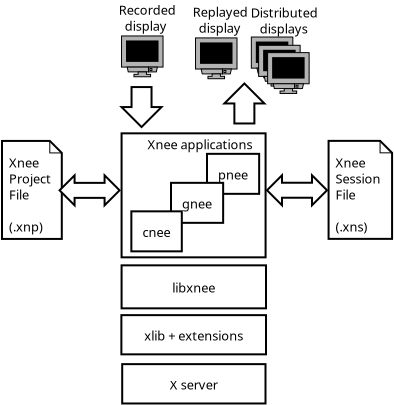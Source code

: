<?xml version="1.0" encoding="UTF-8"?>
<dia:diagram xmlns:dia="http://www.lysator.liu.se/~alla/dia/"><dia:layer name="Background" visible="true"><dia:object type="UML - Note" version="0" id="O0"><dia:attribute name="obj_pos"><dia:point val="3.771,3.079"/></dia:attribute><dia:attribute name="obj_bb"><dia:rectangle val="3.721,3.029;6.621,8.029"/></dia:attribute><dia:attribute name="elem_corner"><dia:point val="3.771,3.079"/></dia:attribute><dia:attribute name="elem_width"><dia:real val="2.8"/></dia:attribute><dia:attribute name="elem_height"><dia:real val="4.9"/></dia:attribute><dia:attribute name="text"><dia:composite type="text"><dia:attribute name="string"><dia:string>#Xnee
Project
File

(.xnp)#</dia:string></dia:attribute><dia:attribute name="font"><dia:font family="sans" style="0" name="Courier"/></dia:attribute><dia:attribute name="height"><dia:real val="0.8"/></dia:attribute><dia:attribute name="pos"><dia:point val="4.121,4.379"/></dia:attribute><dia:attribute name="color"><dia:color val="#000000"/></dia:attribute><dia:attribute name="alignment"><dia:enum val="0"/></dia:attribute></dia:composite></dia:attribute></dia:object><dia:object type="UML - Note" version="0" id="O1"><dia:attribute name="obj_pos"><dia:point val="20.1,3.075"/></dia:attribute><dia:attribute name="obj_bb"><dia:rectangle val="20.05,3.025;23.25,8.025"/></dia:attribute><dia:attribute name="elem_corner"><dia:point val="20.1,3.075"/></dia:attribute><dia:attribute name="elem_width"><dia:real val="3.1"/></dia:attribute><dia:attribute name="elem_height"><dia:real val="4.9"/></dia:attribute><dia:attribute name="text"><dia:composite type="text"><dia:attribute name="string"><dia:string>#Xnee
Session
File

(.xns)#</dia:string></dia:attribute><dia:attribute name="font"><dia:font family="sans" style="0" name="Courier"/></dia:attribute><dia:attribute name="height"><dia:real val="0.8"/></dia:attribute><dia:attribute name="pos"><dia:point val="20.45,4.375"/></dia:attribute><dia:attribute name="color"><dia:color val="#000000"/></dia:attribute><dia:attribute name="alignment"><dia:enum val="0"/></dia:attribute></dia:composite></dia:attribute></dia:object><dia:object type="Standard - Box" version="0" id="O2"><dia:attribute name="obj_pos"><dia:point val="9.75,2.7"/></dia:attribute><dia:attribute name="obj_bb"><dia:rectangle val="9.7,2.65;17,8.95"/></dia:attribute><dia:attribute name="elem_corner"><dia:point val="9.75,2.7"/></dia:attribute><dia:attribute name="elem_width"><dia:real val="7.2"/></dia:attribute><dia:attribute name="elem_height"><dia:real val="6.2"/></dia:attribute><dia:attribute name="show_background"><dia:boolean val="true"/></dia:attribute></dia:object><dia:object type="Flowchart - Box" version="0" id="O3"><dia:attribute name="obj_pos"><dia:point val="14.075,3.725"/></dia:attribute><dia:attribute name="obj_bb"><dia:rectangle val="14.025,3.675;16.625,5.775"/></dia:attribute><dia:attribute name="elem_corner"><dia:point val="14.075,3.725"/></dia:attribute><dia:attribute name="elem_width"><dia:real val="2.5"/></dia:attribute><dia:attribute name="elem_height"><dia:real val="2"/></dia:attribute><dia:attribute name="show_background"><dia:boolean val="true"/></dia:attribute><dia:attribute name="padding"><dia:real val="0.5"/></dia:attribute><dia:attribute name="text"><dia:composite type="text"><dia:attribute name="string"><dia:string>#pnee#</dia:string></dia:attribute><dia:attribute name="font"><dia:font family="sans" style="0" name="Courier"/></dia:attribute><dia:attribute name="height"><dia:real val="0.8"/></dia:attribute><dia:attribute name="pos"><dia:point val="15.325,4.975"/></dia:attribute><dia:attribute name="color"><dia:color val="#000000"/></dia:attribute><dia:attribute name="alignment"><dia:enum val="1"/></dia:attribute></dia:composite></dia:attribute></dia:object><dia:object type="Flowchart - Box" version="0" id="O4"><dia:attribute name="obj_pos"><dia:point val="12.275,5.175"/></dia:attribute><dia:attribute name="obj_bb"><dia:rectangle val="12.225,5.125;14.825,7.225"/></dia:attribute><dia:attribute name="elem_corner"><dia:point val="12.275,5.175"/></dia:attribute><dia:attribute name="elem_width"><dia:real val="2.5"/></dia:attribute><dia:attribute name="elem_height"><dia:real val="2"/></dia:attribute><dia:attribute name="show_background"><dia:boolean val="true"/></dia:attribute><dia:attribute name="padding"><dia:real val="0.5"/></dia:attribute><dia:attribute name="text"><dia:composite type="text"><dia:attribute name="string"><dia:string>#gnee#</dia:string></dia:attribute><dia:attribute name="font"><dia:font family="sans" style="0" name="Courier"/></dia:attribute><dia:attribute name="height"><dia:real val="0.8"/></dia:attribute><dia:attribute name="pos"><dia:point val="13.525,6.425"/></dia:attribute><dia:attribute name="color"><dia:color val="#000000"/></dia:attribute><dia:attribute name="alignment"><dia:enum val="1"/></dia:attribute></dia:composite></dia:attribute></dia:object><dia:object type="Flowchart - Box" version="0" id="O5"><dia:attribute name="obj_pos"><dia:point val="10.275,6.6"/></dia:attribute><dia:attribute name="obj_bb"><dia:rectangle val="10.225,6.55;12.775,8.65"/></dia:attribute><dia:attribute name="elem_corner"><dia:point val="10.275,6.6"/></dia:attribute><dia:attribute name="elem_width"><dia:real val="2.45"/></dia:attribute><dia:attribute name="elem_height"><dia:real val="2"/></dia:attribute><dia:attribute name="show_background"><dia:boolean val="true"/></dia:attribute><dia:attribute name="padding"><dia:real val="0.5"/></dia:attribute><dia:attribute name="text"><dia:composite type="text"><dia:attribute name="string"><dia:string>#cnee#</dia:string></dia:attribute><dia:attribute name="font"><dia:font family="sans" style="0" name="Courier"/></dia:attribute><dia:attribute name="height"><dia:real val="0.8"/></dia:attribute><dia:attribute name="pos"><dia:point val="11.5,7.85"/></dia:attribute><dia:attribute name="color"><dia:color val="#000000"/></dia:attribute><dia:attribute name="alignment"><dia:enum val="1"/></dia:attribute></dia:composite></dia:attribute></dia:object><dia:object type="Standard - Text" version="0" id="O6"><dia:attribute name="obj_pos"><dia:point val="11.05,3.5"/></dia:attribute><dia:attribute name="obj_bb"><dia:rectangle val="11.05,2.85;15.95,3.9"/></dia:attribute><dia:attribute name="text"><dia:composite type="text"><dia:attribute name="string"><dia:string>#Xnee applications#</dia:string></dia:attribute><dia:attribute name="font"><dia:font family="sans" style="0" name="Courier"/></dia:attribute><dia:attribute name="height"><dia:real val="0.8"/></dia:attribute><dia:attribute name="pos"><dia:point val="11.05,3.5"/></dia:attribute><dia:attribute name="color"><dia:color val="#000000"/></dia:attribute><dia:attribute name="alignment"><dia:enum val="0"/></dia:attribute></dia:composite></dia:attribute></dia:object><dia:object type="Geometric - Left-Right Arrow" version="0" id="O7"><dia:attribute name="obj_pos"><dia:point val="6.65,4.8"/></dia:attribute><dia:attribute name="obj_bb"><dia:rectangle val="6.579,4.679;9.721,6.421"/></dia:attribute><dia:attribute name="elem_corner"><dia:point val="6.65,4.8"/></dia:attribute><dia:attribute name="elem_width"><dia:real val="3"/></dia:attribute><dia:attribute name="elem_height"><dia:real val="1.5"/></dia:attribute><dia:attribute name="show_background"><dia:boolean val="true"/></dia:attribute><dia:attribute name="flip_horizontal"><dia:boolean val="false"/></dia:attribute><dia:attribute name="flip_vertical"><dia:boolean val="false"/></dia:attribute><dia:attribute name="padding"><dia:real val="0.354"/></dia:attribute></dia:object><dia:object type="Geometric - Left-Right Arrow" version="0" id="O8"><dia:attribute name="obj_pos"><dia:point val="17.021,4.796"/></dia:attribute><dia:attribute name="obj_bb"><dia:rectangle val="16.95,4.675;20.091,6.416"/></dia:attribute><dia:attribute name="elem_corner"><dia:point val="17.021,4.796"/></dia:attribute><dia:attribute name="elem_width"><dia:real val="3"/></dia:attribute><dia:attribute name="elem_height"><dia:real val="1.5"/></dia:attribute><dia:attribute name="show_background"><dia:boolean val="true"/></dia:attribute><dia:attribute name="flip_horizontal"><dia:boolean val="false"/></dia:attribute><dia:attribute name="flip_vertical"><dia:boolean val="false"/></dia:attribute><dia:attribute name="padding"><dia:real val="0.354"/></dia:attribute></dia:object><dia:object type="Flowchart - Box" version="0" id="O9"><dia:attribute name="obj_pos"><dia:point val="9.75,9.3"/></dia:attribute><dia:attribute name="obj_bb"><dia:rectangle val="9.7,9.25;17.021,11.5"/></dia:attribute><dia:attribute name="elem_corner"><dia:point val="9.75,9.3"/></dia:attribute><dia:attribute name="elem_width"><dia:real val="7.221"/></dia:attribute><dia:attribute name="elem_height"><dia:real val="2.15"/></dia:attribute><dia:attribute name="show_background"><dia:boolean val="true"/></dia:attribute><dia:attribute name="padding"><dia:real val="0.5"/></dia:attribute><dia:attribute name="text"><dia:composite type="text"><dia:attribute name="string"><dia:string>#libxnee#</dia:string></dia:attribute><dia:attribute name="font"><dia:font family="sans" style="0" name="Courier"/></dia:attribute><dia:attribute name="height"><dia:real val="0.8"/></dia:attribute><dia:attribute name="pos"><dia:point val="13.361,10.625"/></dia:attribute><dia:attribute name="color"><dia:color val="#000000"/></dia:attribute><dia:attribute name="alignment"><dia:enum val="1"/></dia:attribute></dia:composite></dia:attribute></dia:object><dia:object type="Flowchart - Box" version="0" id="O10"><dia:attribute name="obj_pos"><dia:point val="9.74,11.79"/></dia:attribute><dia:attribute name="obj_bb"><dia:rectangle val="9.69,11.74;17.021,13.8"/></dia:attribute><dia:attribute name="elem_corner"><dia:point val="9.74,11.79"/></dia:attribute><dia:attribute name="elem_width"><dia:real val="7.231"/></dia:attribute><dia:attribute name="elem_height"><dia:real val="1.96"/></dia:attribute><dia:attribute name="show_background"><dia:boolean val="true"/></dia:attribute><dia:attribute name="padding"><dia:real val="0.5"/></dia:attribute><dia:attribute name="text"><dia:composite type="text"><dia:attribute name="string"><dia:string>#xlib + extensions#</dia:string></dia:attribute><dia:attribute name="font"><dia:font family="sans" style="0" name="Courier"/></dia:attribute><dia:attribute name="height"><dia:real val="0.8"/></dia:attribute><dia:attribute name="pos"><dia:point val="13.356,13.02"/></dia:attribute><dia:attribute name="color"><dia:color val="#000000"/></dia:attribute><dia:attribute name="alignment"><dia:enum val="1"/></dia:attribute></dia:composite></dia:attribute></dia:object><dia:object type="Flowchart - Box" version="0" id="O11"><dia:attribute name="obj_pos"><dia:point val="9.781,14.24"/></dia:attribute><dia:attribute name="obj_bb"><dia:rectangle val="9.731,14.19;16.996,16.257"/></dia:attribute><dia:attribute name="elem_corner"><dia:point val="9.781,14.24"/></dia:attribute><dia:attribute name="elem_width"><dia:real val="7.165"/></dia:attribute><dia:attribute name="elem_height"><dia:real val="1.967"/></dia:attribute><dia:attribute name="show_background"><dia:boolean val="true"/></dia:attribute><dia:attribute name="padding"><dia:real val="0.5"/></dia:attribute><dia:attribute name="text"><dia:composite type="text"><dia:attribute name="string"><dia:string>#X server#</dia:string></dia:attribute><dia:attribute name="font"><dia:font family="sans" style="0" name="Courier"/></dia:attribute><dia:attribute name="height"><dia:real val="0.8"/></dia:attribute><dia:attribute name="pos"><dia:point val="13.364,15.473"/></dia:attribute><dia:attribute name="color"><dia:color val="#000000"/></dia:attribute><dia:attribute name="alignment"><dia:enum val="1"/></dia:attribute></dia:composite></dia:attribute></dia:object><dia:object type="Geometric - Down Arrow" version="0" id="O12"><dia:attribute name="obj_pos"><dia:point val="9.748,0.385"/></dia:attribute><dia:attribute name="obj_bb"><dia:rectangle val="9.627,0.335;11.869,2.455"/></dia:attribute><dia:attribute name="elem_corner"><dia:point val="9.748,0.385"/></dia:attribute><dia:attribute name="elem_width"><dia:real val="2"/></dia:attribute><dia:attribute name="elem_height"><dia:real val="2"/></dia:attribute><dia:attribute name="show_background"><dia:boolean val="true"/></dia:attribute><dia:attribute name="flip_horizontal"><dia:boolean val="false"/></dia:attribute><dia:attribute name="flip_vertical"><dia:boolean val="false"/></dia:attribute><dia:attribute name="padding"><dia:real val="0.354"/></dia:attribute></dia:object><dia:object type="Geometric - Up Arrow" version="0" id="O13"><dia:attribute name="obj_pos"><dia:point val="14.89,0.207"/></dia:attribute><dia:attribute name="obj_bb"><dia:rectangle val="14.769,0.137;17.011,2.257"/></dia:attribute><dia:attribute name="elem_corner"><dia:point val="14.89,0.207"/></dia:attribute><dia:attribute name="elem_width"><dia:real val="2"/></dia:attribute><dia:attribute name="elem_height"><dia:real val="2"/></dia:attribute><dia:attribute name="show_background"><dia:boolean val="true"/></dia:attribute><dia:attribute name="flip_horizontal"><dia:boolean val="false"/></dia:attribute><dia:attribute name="flip_vertical"><dia:boolean val="false"/></dia:attribute><dia:attribute name="padding"><dia:real val="0.354"/></dia:attribute></dia:object><dia:group><dia:object type="Network - General Monitor (With Stand)" version="0" id="O14"><dia:attribute name="obj_pos"><dia:point val="9.748,-2.169"/></dia:attribute><dia:attribute name="obj_bb"><dia:rectangle val="9.723,-2.194;11.848,0.99"/></dia:attribute><dia:attribute name="elem_corner"><dia:point val="9.748,-2.169"/></dia:attribute><dia:attribute name="elem_width"><dia:real val="2.074"/></dia:attribute><dia:attribute name="elem_height"><dia:real val="2.04"/></dia:attribute><dia:attribute name="show_background"><dia:boolean val="true"/></dia:attribute><dia:attribute name="flip_horizontal"><dia:boolean val="false"/></dia:attribute><dia:attribute name="flip_vertical"><dia:boolean val="false"/></dia:attribute><dia:attribute name="padding"><dia:real val="0.354"/></dia:attribute><dia:attribute name="text"><dia:composite type="text"><dia:attribute name="string"><dia:string>##</dia:string></dia:attribute><dia:attribute name="font"><dia:font family="sans" style="0" name="Courier"/></dia:attribute><dia:attribute name="height"><dia:real val="0.8"/></dia:attribute><dia:attribute name="pos"><dia:point val="10.785,0.59"/></dia:attribute><dia:attribute name="color"><dia:color val="#000000"/></dia:attribute><dia:attribute name="alignment"><dia:enum val="1"/></dia:attribute></dia:composite></dia:attribute></dia:object><dia:object type="Standard - Text" version="0" id="O15"><dia:attribute name="obj_pos"><dia:point val="9.606,-3.232"/></dia:attribute><dia:attribute name="obj_bb"><dia:rectangle val="9.606,-3.882;12.456,-2.033"/></dia:attribute><dia:attribute name="text"><dia:composite type="text"><dia:attribute name="string"><dia:string>#Recorded 
  display#</dia:string></dia:attribute><dia:attribute name="font"><dia:font family="sans" style="0" name="Courier"/></dia:attribute><dia:attribute name="height"><dia:real val="0.8"/></dia:attribute><dia:attribute name="pos"><dia:point val="9.606,-3.232"/></dia:attribute><dia:attribute name="color"><dia:color val="#000000"/></dia:attribute><dia:attribute name="alignment"><dia:enum val="0"/></dia:attribute></dia:composite></dia:attribute></dia:object></dia:group><dia:group><dia:object type="Network - General Monitor (With Stand)" version="0" id="O16"><dia:attribute name="obj_pos"><dia:point val="13.447,-2.071"/></dia:attribute><dia:attribute name="obj_bb"><dia:rectangle val="13.422,-2.096;15.546,1.088"/></dia:attribute><dia:attribute name="elem_corner"><dia:point val="13.447,-2.071"/></dia:attribute><dia:attribute name="elem_width"><dia:real val="2.074"/></dia:attribute><dia:attribute name="elem_height"><dia:real val="2.04"/></dia:attribute><dia:attribute name="show_background"><dia:boolean val="true"/></dia:attribute><dia:attribute name="flip_horizontal"><dia:boolean val="false"/></dia:attribute><dia:attribute name="flip_vertical"><dia:boolean val="false"/></dia:attribute><dia:attribute name="padding"><dia:real val="0.354"/></dia:attribute><dia:attribute name="text"><dia:composite type="text"><dia:attribute name="string"><dia:string>##</dia:string></dia:attribute><dia:attribute name="font"><dia:font family="sans" style="0" name="Courier"/></dia:attribute><dia:attribute name="height"><dia:real val="0.8"/></dia:attribute><dia:attribute name="pos"><dia:point val="14.484,0.688"/></dia:attribute><dia:attribute name="color"><dia:color val="#000000"/></dia:attribute><dia:attribute name="alignment"><dia:enum val="1"/></dia:attribute></dia:composite></dia:attribute></dia:object><dia:object type="Standard - Text" version="0" id="O17"><dia:attribute name="obj_pos"><dia:point val="13.305,-3.134"/></dia:attribute><dia:attribute name="obj_bb"><dia:rectangle val="13.305,-3.784;16.105,-1.934"/></dia:attribute><dia:attribute name="text"><dia:composite type="text"><dia:attribute name="string"><dia:string>#Replayed 
  display#</dia:string></dia:attribute><dia:attribute name="font"><dia:font family="sans" style="0" name="Courier"/></dia:attribute><dia:attribute name="height"><dia:real val="0.8"/></dia:attribute><dia:attribute name="pos"><dia:point val="13.305,-3.134"/></dia:attribute><dia:attribute name="color"><dia:color val="#000000"/></dia:attribute><dia:attribute name="alignment"><dia:enum val="0"/></dia:attribute></dia:composite></dia:attribute></dia:object></dia:group><dia:group><dia:object type="Network - General Monitor (With Stand)" version="0" id="O18"><dia:attribute name="obj_pos"><dia:point val="16.238,-2.115"/></dia:attribute><dia:attribute name="obj_bb"><dia:rectangle val="16.213,-2.14;18.337,1.044"/></dia:attribute><dia:attribute name="elem_corner"><dia:point val="16.238,-2.115"/></dia:attribute><dia:attribute name="elem_width"><dia:real val="2.074"/></dia:attribute><dia:attribute name="elem_height"><dia:real val="2.04"/></dia:attribute><dia:attribute name="show_background"><dia:boolean val="true"/></dia:attribute><dia:attribute name="flip_horizontal"><dia:boolean val="false"/></dia:attribute><dia:attribute name="flip_vertical"><dia:boolean val="false"/></dia:attribute><dia:attribute name="padding"><dia:real val="0.354"/></dia:attribute><dia:attribute name="text"><dia:composite type="text"><dia:attribute name="string"><dia:string>##</dia:string></dia:attribute><dia:attribute name="font"><dia:font family="sans" style="0" name="Courier"/></dia:attribute><dia:attribute name="height"><dia:real val="0.8"/></dia:attribute><dia:attribute name="pos"><dia:point val="17.275,0.644"/></dia:attribute><dia:attribute name="color"><dia:color val="#000000"/></dia:attribute><dia:attribute name="alignment"><dia:enum val="1"/></dia:attribute></dia:composite></dia:attribute></dia:object><dia:object type="Network - General Monitor (With Stand)" version="0" id="O19"><dia:attribute name="obj_pos"><dia:point val="16.603,-1.703"/></dia:attribute><dia:attribute name="obj_bb"><dia:rectangle val="16.578,-1.728;18.702,1.456"/></dia:attribute><dia:attribute name="elem_corner"><dia:point val="16.603,-1.703"/></dia:attribute><dia:attribute name="elem_width"><dia:real val="2.074"/></dia:attribute><dia:attribute name="elem_height"><dia:real val="2.04"/></dia:attribute><dia:attribute name="show_background"><dia:boolean val="true"/></dia:attribute><dia:attribute name="flip_horizontal"><dia:boolean val="false"/></dia:attribute><dia:attribute name="flip_vertical"><dia:boolean val="false"/></dia:attribute><dia:attribute name="padding"><dia:real val="0.354"/></dia:attribute><dia:attribute name="text"><dia:composite type="text"><dia:attribute name="string"><dia:string>##</dia:string></dia:attribute><dia:attribute name="font"><dia:font family="sans" style="0" name="Courier"/></dia:attribute><dia:attribute name="height"><dia:real val="0.8"/></dia:attribute><dia:attribute name="pos"><dia:point val="17.64,1.056"/></dia:attribute><dia:attribute name="color"><dia:color val="#000000"/></dia:attribute><dia:attribute name="alignment"><dia:enum val="1"/></dia:attribute></dia:composite></dia:attribute></dia:object><dia:object type="Standard - Text" version="0" id="O20"><dia:attribute name="obj_pos"><dia:point val="16.213,-3.086"/></dia:attribute><dia:attribute name="obj_bb"><dia:rectangle val="16.213,-3.736;19.313,-1.886"/></dia:attribute><dia:attribute name="text"><dia:composite type="text"><dia:attribute name="string"><dia:string>#Distributed 
   displays#</dia:string></dia:attribute><dia:attribute name="font"><dia:font family="sans" style="0" name="Courier"/></dia:attribute><dia:attribute name="height"><dia:real val="0.8"/></dia:attribute><dia:attribute name="pos"><dia:point val="16.213,-3.086"/></dia:attribute><dia:attribute name="color"><dia:color val="#000000"/></dia:attribute><dia:attribute name="alignment"><dia:enum val="0"/></dia:attribute></dia:composite></dia:attribute></dia:object><dia:object type="Network - General Monitor (With Stand)" version="0" id="O21"><dia:attribute name="obj_pos"><dia:point val="17.053,-1.335"/></dia:attribute><dia:attribute name="obj_bb"><dia:rectangle val="17.028,-1.36;19.153,1.824"/></dia:attribute><dia:attribute name="elem_corner"><dia:point val="17.053,-1.335"/></dia:attribute><dia:attribute name="elem_width"><dia:real val="2.074"/></dia:attribute><dia:attribute name="elem_height"><dia:real val="2.04"/></dia:attribute><dia:attribute name="show_background"><dia:boolean val="true"/></dia:attribute><dia:attribute name="flip_horizontal"><dia:boolean val="false"/></dia:attribute><dia:attribute name="flip_vertical"><dia:boolean val="false"/></dia:attribute><dia:attribute name="padding"><dia:real val="0.354"/></dia:attribute><dia:attribute name="text"><dia:composite type="text"><dia:attribute name="string"><dia:string>##</dia:string></dia:attribute><dia:attribute name="font"><dia:font family="sans" style="0" name="Courier"/></dia:attribute><dia:attribute name="height"><dia:real val="0.8"/></dia:attribute><dia:attribute name="pos"><dia:point val="18.09,1.424"/></dia:attribute><dia:attribute name="color"><dia:color val="#000000"/></dia:attribute><dia:attribute name="alignment"><dia:enum val="1"/></dia:attribute></dia:composite></dia:attribute></dia:object></dia:group></dia:layer></dia:diagram>
